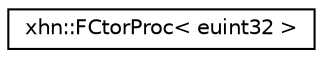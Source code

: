 digraph "Graphical Class Hierarchy"
{
  edge [fontname="Helvetica",fontsize="10",labelfontname="Helvetica",labelfontsize="10"];
  node [fontname="Helvetica",fontsize="10",shape=record];
  rankdir="LR";
  Node1 [label="xhn::FCtorProc\< euint32 \>",height=0.2,width=0.4,color="black", fillcolor="white", style="filled",URL="$structxhn_1_1_f_ctor_proc.html"];
}
